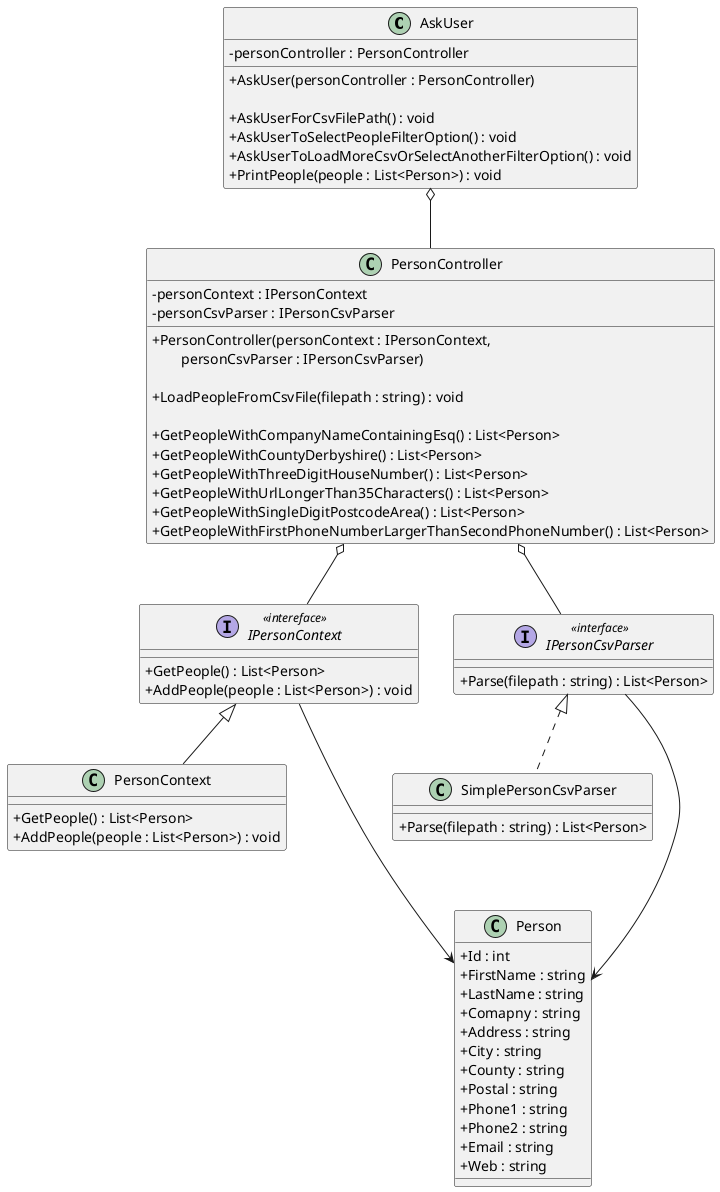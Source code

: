 @startuml "PersonApp"
skinparam ClassAttributeIconSize 0

class AskUser {
    - personController : PersonController

    + AskUser(personController : PersonController)

    + AskUserForCsvFilePath() : void
    + AskUserToSelectPeopleFilterOption() : void
    + AskUserToLoadMoreCsvOrSelectAnotherFilterOption() : void
    + PrintPeople(people : List<Person>) : void
}

class PersonController {
    - personContext : IPersonContext
    - personCsvParser : IPersonCsvParser

    + PersonController(personContext : IPersonContext, \n\
        personCsvParser : IPersonCsvParser)

    + LoadPeopleFromCsvFile(filepath : string) : void

    + GetPeopleWithCompanyNameContainingEsq() : List<Person>
    + GetPeopleWithCountyDerbyshire() : List<Person>
    + GetPeopleWithThreeDigitHouseNumber() : List<Person>
    + GetPeopleWithUrlLongerThan35Characters() : List<Person>
    + GetPeopleWithSingleDigitPostcodeArea() : List<Person>
    + GetPeopleWithFirstPhoneNumberLargerThanSecondPhoneNumber() : List<Person>
}

interface IPersonContext <<intereface>> {
    + GetPeople() : List<Person>
    + AddPeople(people : List<Person>) : void
}

class PersonContext {
    + GetPeople() : List<Person>
    + AddPeople(people : List<Person>) : void
}

interface IPersonCsvParser <<interface>> {
    + Parse(filepath : string) : List<Person>
}

class SimplePersonCsvParser {
    + Parse(filepath : string) : List<Person>
}

class Person {
    + Id : int
    + FirstName : string
    + LastName : string
    + Comapny : string
    + Address : string
    + City : string
    + County : string
    + Postal : string
    + Phone1 : string
    + Phone2 : string
    + Email : string
    + Web : string
}

AskUser o-- PersonController

PersonController o-- IPersonContext
PersonController o-- IPersonCsvParser

IPersonContext <|-- PersonContext
IPersonContext ---> Person

IPersonCsvParser <|.. SimplePersonCsvParser
IPersonCsvParser ---> Person

@enduml